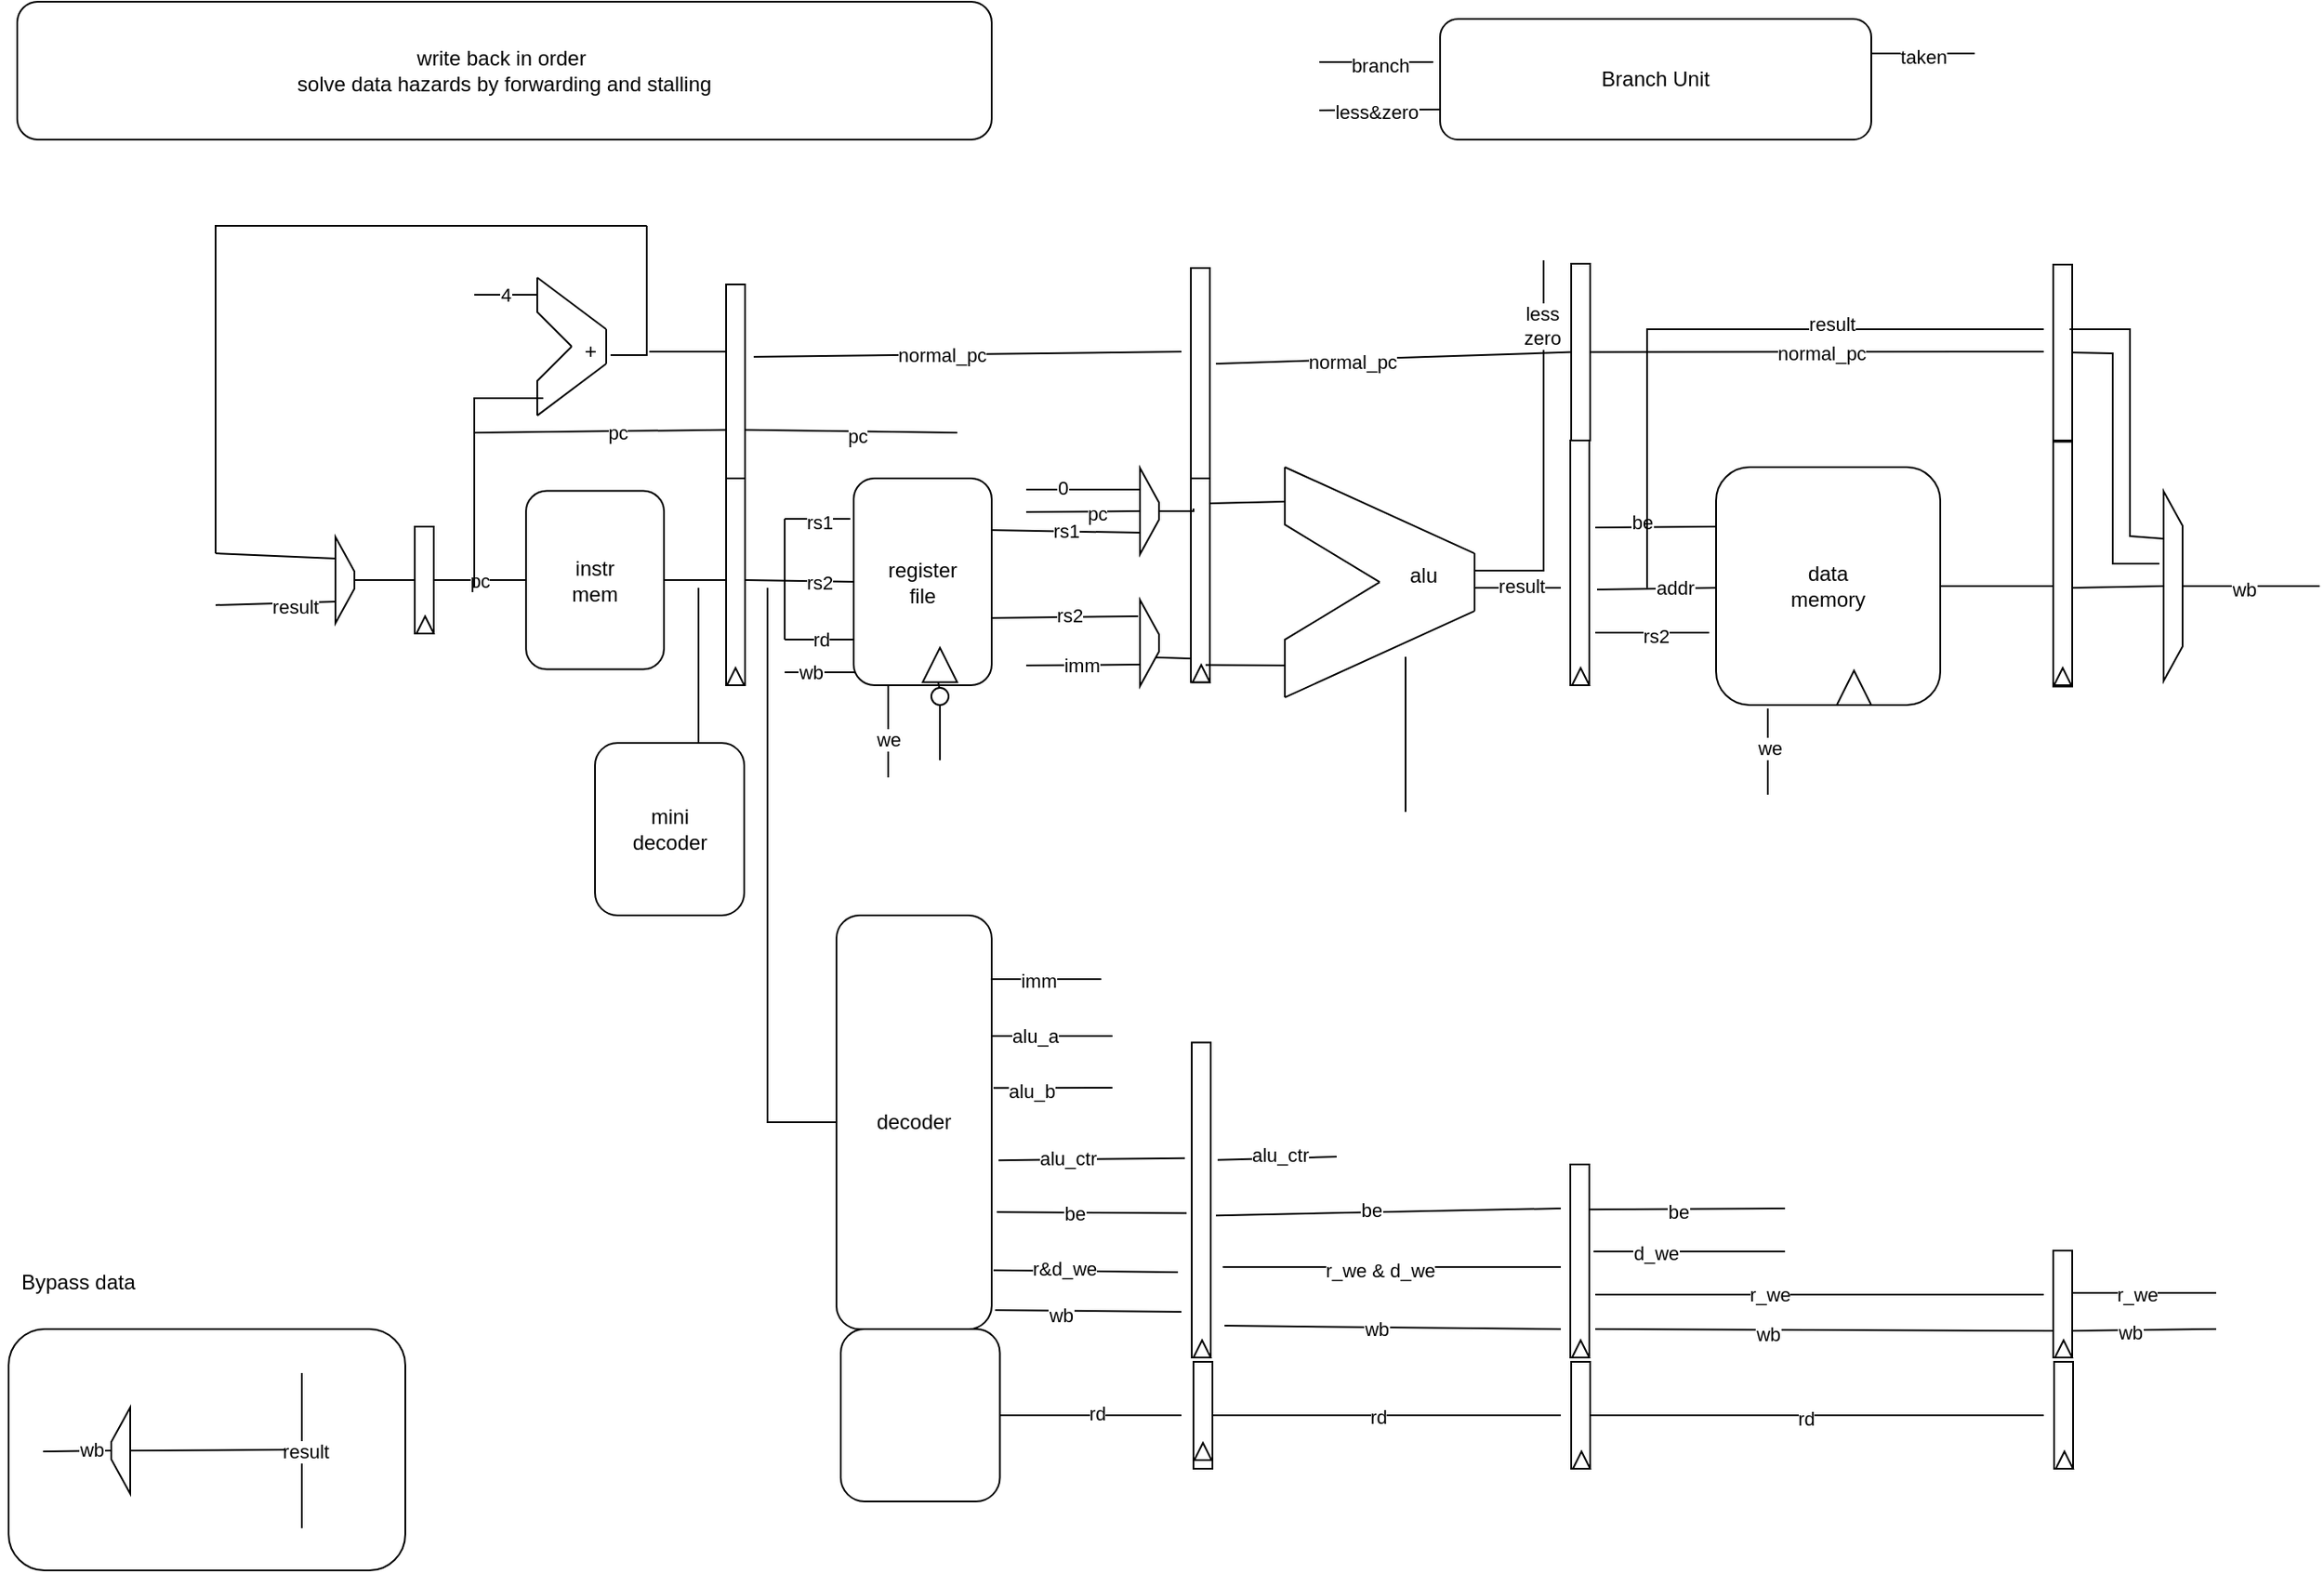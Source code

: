 <mxfile version="26.2.8">
  <diagram name="Page-1" id="StYZJcCEQKMgn_R7Sx6w">
    <mxGraphModel dx="2068" dy="1111" grid="1" gridSize="10" guides="1" tooltips="1" connect="1" arrows="1" fold="1" page="1" pageScale="1" pageWidth="850" pageHeight="1100" math="0" shadow="0">
      <root>
        <mxCell id="0" />
        <mxCell id="1" parent="0" />
        <mxCell id="QFMOEgFZAVhb_OsHRTg_-8" style="edgeStyle=orthogonalEdgeStyle;rounded=0;orthogonalLoop=1;jettySize=auto;html=1;exitX=0.5;exitY=0;exitDx=0;exitDy=0;entryX=0;entryY=0.5;entryDx=0;entryDy=0;endArrow=none;startFill=0;" parent="1" source="QFMOEgFZAVhb_OsHRTg_-1" target="QFMOEgFZAVhb_OsHRTg_-7" edge="1">
          <mxGeometry relative="1" as="geometry" />
        </mxCell>
        <mxCell id="QFMOEgFZAVhb_OsHRTg_-101" value="pc" style="edgeLabel;html=1;align=center;verticalAlign=middle;resizable=0;points=[];" parent="QFMOEgFZAVhb_OsHRTg_-8" vertex="1" connectable="0">
          <mxGeometry x="-0.009" y="1" relative="1" as="geometry">
            <mxPoint y="1" as="offset" />
          </mxGeometry>
        </mxCell>
        <mxCell id="QFMOEgFZAVhb_OsHRTg_-1" value="" style="rounded=0;whiteSpace=wrap;html=1;rotation=90;" parent="1" vertex="1">
          <mxGeometry x="340" y="420" width="62" height="11" as="geometry" />
        </mxCell>
        <mxCell id="QFMOEgFZAVhb_OsHRTg_-2" value="" style="triangle;whiteSpace=wrap;html=1;rotation=-90;" parent="1" vertex="1">
          <mxGeometry x="366.5" y="446.5" width="10" height="10" as="geometry" />
        </mxCell>
        <mxCell id="QFMOEgFZAVhb_OsHRTg_-4" style="edgeStyle=orthogonalEdgeStyle;rounded=0;orthogonalLoop=1;jettySize=auto;html=1;exitX=0.5;exitY=0;exitDx=0;exitDy=0;entryX=0.5;entryY=1;entryDx=0;entryDy=0;endArrow=none;startFill=0;" parent="1" source="QFMOEgFZAVhb_OsHRTg_-3" target="QFMOEgFZAVhb_OsHRTg_-1" edge="1">
          <mxGeometry relative="1" as="geometry" />
        </mxCell>
        <mxCell id="QFMOEgFZAVhb_OsHRTg_-3" value="" style="shape=trapezoid;perimeter=trapezoidPerimeter;whiteSpace=wrap;html=1;fixedSize=1;rotation=90;" parent="1" vertex="1">
          <mxGeometry x="300" y="420" width="50" height="11" as="geometry" />
        </mxCell>
        <mxCell id="QFMOEgFZAVhb_OsHRTg_-52" style="edgeStyle=orthogonalEdgeStyle;rounded=0;orthogonalLoop=1;jettySize=auto;html=1;exitX=1;exitY=0.5;exitDx=0;exitDy=0;entryX=0.5;entryY=1;entryDx=0;entryDy=0;endArrow=none;startFill=0;" parent="1" source="QFMOEgFZAVhb_OsHRTg_-7" target="QFMOEgFZAVhb_OsHRTg_-11" edge="1">
          <mxGeometry relative="1" as="geometry" />
        </mxCell>
        <mxCell id="QFMOEgFZAVhb_OsHRTg_-7" value="instr&lt;div&gt;mem&lt;/div&gt;" style="rounded=1;whiteSpace=wrap;html=1;" parent="1" vertex="1">
          <mxGeometry x="430" y="373.75" width="80" height="103.5" as="geometry" />
        </mxCell>
        <mxCell id="QFMOEgFZAVhb_OsHRTg_-11" value="" style="rounded=0;whiteSpace=wrap;html=1;rotation=90;" parent="1" vertex="1">
          <mxGeometry x="490.5" y="420" width="122" height="11" as="geometry" />
        </mxCell>
        <mxCell id="QFMOEgFZAVhb_OsHRTg_-12" value="" style="triangle;whiteSpace=wrap;html=1;rotation=-90;" parent="1" vertex="1">
          <mxGeometry x="546.5" y="476.5" width="10" height="10" as="geometry" />
        </mxCell>
        <mxCell id="QFMOEgFZAVhb_OsHRTg_-14" value="register&lt;div&gt;file&lt;/div&gt;" style="rounded=1;whiteSpace=wrap;html=1;" parent="1" vertex="1">
          <mxGeometry x="620" y="366.5" width="80" height="120" as="geometry" />
        </mxCell>
        <mxCell id="QFMOEgFZAVhb_OsHRTg_-15" value="" style="rounded=0;whiteSpace=wrap;html=1;rotation=90;" parent="1" vertex="1">
          <mxGeometry x="760" y="418.25" width="122" height="11" as="geometry" />
        </mxCell>
        <mxCell id="QFMOEgFZAVhb_OsHRTg_-16" value="" style="triangle;whiteSpace=wrap;html=1;rotation=-90;" parent="1" vertex="1">
          <mxGeometry x="816.5" y="474.75" width="10" height="10" as="geometry" />
        </mxCell>
        <mxCell id="QFMOEgFZAVhb_OsHRTg_-17" value="" style="shape=trapezoid;perimeter=trapezoidPerimeter;whiteSpace=wrap;html=1;fixedSize=1;rotation=90;" parent="1" vertex="1">
          <mxGeometry x="766.5" y="380" width="50" height="11" as="geometry" />
        </mxCell>
        <mxCell id="QFMOEgFZAVhb_OsHRTg_-18" value="" style="shape=trapezoid;perimeter=trapezoidPerimeter;whiteSpace=wrap;html=1;fixedSize=1;rotation=90;" parent="1" vertex="1">
          <mxGeometry x="766.5" y="456.5" width="50" height="11" as="geometry" />
        </mxCell>
        <mxCell id="QFMOEgFZAVhb_OsHRTg_-21" style="edgeStyle=orthogonalEdgeStyle;rounded=0;orthogonalLoop=1;jettySize=auto;html=1;exitX=0.5;exitY=0;exitDx=0;exitDy=0;entryX=0.174;entryY=0.864;entryDx=0;entryDy=0;entryPerimeter=0;endArrow=none;startFill=0;" parent="1" source="QFMOEgFZAVhb_OsHRTg_-17" target="QFMOEgFZAVhb_OsHRTg_-15" edge="1">
          <mxGeometry relative="1" as="geometry" />
        </mxCell>
        <mxCell id="QFMOEgFZAVhb_OsHRTg_-27" value="" style="group" parent="1" vertex="1" connectable="0">
          <mxGeometry x="870" y="360" width="110" height="133.58" as="geometry" />
        </mxCell>
        <mxCell id="QFMOEgFZAVhb_OsHRTg_-22" value="" style="endArrow=none;html=1;rounded=0;" parent="QFMOEgFZAVhb_OsHRTg_-27" edge="1">
          <mxGeometry width="50" height="50" relative="1" as="geometry">
            <mxPoint as="sourcePoint" />
            <mxPoint x="110" y="50.042" as="targetPoint" />
          </mxGeometry>
        </mxCell>
        <mxCell id="QFMOEgFZAVhb_OsHRTg_-23" value="" style="endArrow=none;html=1;rounded=0;" parent="QFMOEgFZAVhb_OsHRTg_-27" edge="1">
          <mxGeometry width="50" height="50" relative="1" as="geometry">
            <mxPoint y="133.58" as="sourcePoint" />
            <mxPoint x="110" y="83.404" as="targetPoint" />
          </mxGeometry>
        </mxCell>
        <mxCell id="QFMOEgFZAVhb_OsHRTg_-24" value="" style="endArrow=none;html=1;rounded=0;" parent="QFMOEgFZAVhb_OsHRTg_-27" edge="1">
          <mxGeometry width="50" height="50" relative="1" as="geometry">
            <mxPoint x="55" y="66.723" as="sourcePoint" />
            <mxPoint as="targetPoint" />
            <Array as="points">
              <mxPoint y="33.362" />
              <mxPoint y="20" />
            </Array>
          </mxGeometry>
        </mxCell>
        <mxCell id="QFMOEgFZAVhb_OsHRTg_-25" value="" style="endArrow=none;html=1;rounded=0;" parent="QFMOEgFZAVhb_OsHRTg_-27" edge="1">
          <mxGeometry width="50" height="50" relative="1" as="geometry">
            <mxPoint x="55" y="66.723" as="sourcePoint" />
            <mxPoint y="133.447" as="targetPoint" />
            <Array as="points">
              <mxPoint y="100.085" />
            </Array>
          </mxGeometry>
        </mxCell>
        <mxCell id="QFMOEgFZAVhb_OsHRTg_-26" value="" style="endArrow=none;html=1;rounded=0;" parent="QFMOEgFZAVhb_OsHRTg_-27" edge="1">
          <mxGeometry width="50" height="50" relative="1" as="geometry">
            <mxPoint x="110" y="83.404" as="sourcePoint" />
            <mxPoint x="110" y="50.042" as="targetPoint" />
          </mxGeometry>
        </mxCell>
        <mxCell id="QFMOEgFZAVhb_OsHRTg_-28" value="" style="endArrow=none;html=1;rounded=0;exitX=0.15;exitY=0.045;exitDx=0;exitDy=0;exitPerimeter=0;" parent="1" source="QFMOEgFZAVhb_OsHRTg_-15" edge="1">
          <mxGeometry width="50" height="50" relative="1" as="geometry">
            <mxPoint x="610" y="590" as="sourcePoint" />
            <mxPoint x="870" y="380" as="targetPoint" />
          </mxGeometry>
        </mxCell>
        <mxCell id="QFMOEgFZAVhb_OsHRTg_-29" value="" style="endArrow=none;html=1;rounded=0;exitX=0.5;exitY=1;exitDx=0;exitDy=0;" parent="1" edge="1">
          <mxGeometry width="50" height="50" relative="1" as="geometry">
            <mxPoint x="824" y="474.75" as="sourcePoint" />
            <mxPoint x="870" y="475" as="targetPoint" />
          </mxGeometry>
        </mxCell>
        <mxCell id="QFMOEgFZAVhb_OsHRTg_-31" value="rs1" style="endArrow=none;html=1;rounded=0;entryX=0.75;entryY=1;entryDx=0;entryDy=0;exitX=1;exitY=0.25;exitDx=0;exitDy=0;" parent="1" source="QFMOEgFZAVhb_OsHRTg_-14" target="QFMOEgFZAVhb_OsHRTg_-17" edge="1">
          <mxGeometry width="50" height="50" relative="1" as="geometry">
            <mxPoint x="610" y="590" as="sourcePoint" />
            <mxPoint x="660" y="540" as="targetPoint" />
          </mxGeometry>
        </mxCell>
        <mxCell id="QFMOEgFZAVhb_OsHRTg_-33" value="" style="endArrow=none;html=1;rounded=0;entryX=0.64;entryY=1.091;entryDx=0;entryDy=0;entryPerimeter=0;exitX=1;exitY=0.863;exitDx=0;exitDy=0;exitPerimeter=0;" parent="1" edge="1">
          <mxGeometry width="50" height="50" relative="1" as="geometry">
            <mxPoint x="700" y="447.56" as="sourcePoint" />
            <mxPoint x="784.999" y="446.5" as="targetPoint" />
          </mxGeometry>
        </mxCell>
        <mxCell id="QFMOEgFZAVhb_OsHRTg_-98" value="rs2" style="edgeLabel;html=1;align=center;verticalAlign=middle;resizable=0;points=[];" parent="QFMOEgFZAVhb_OsHRTg_-33" vertex="1" connectable="0">
          <mxGeometry x="0.059" y="1" relative="1" as="geometry">
            <mxPoint as="offset" />
          </mxGeometry>
        </mxCell>
        <mxCell id="QFMOEgFZAVhb_OsHRTg_-34" value="" style="endArrow=none;html=1;rounded=0;exitX=0.75;exitY=0;exitDx=0;exitDy=0;entryX=1.375;entryY=-0.15;entryDx=0;entryDy=0;entryPerimeter=0;" parent="1" source="QFMOEgFZAVhb_OsHRTg_-18" target="QFMOEgFZAVhb_OsHRTg_-16" edge="1">
          <mxGeometry width="50" height="50" relative="1" as="geometry">
            <mxPoint x="610" y="590" as="sourcePoint" />
            <mxPoint x="810" y="470" as="targetPoint" />
          </mxGeometry>
        </mxCell>
        <mxCell id="QFMOEgFZAVhb_OsHRTg_-35" value="" style="endArrow=none;html=1;rounded=0;" parent="1" edge="1">
          <mxGeometry width="50" height="50" relative="1" as="geometry">
            <mxPoint x="1030" y="430" as="sourcePoint" />
            <mxPoint x="980" y="430" as="targetPoint" />
          </mxGeometry>
        </mxCell>
        <mxCell id="QFMOEgFZAVhb_OsHRTg_-45" value="result" style="edgeLabel;html=1;align=center;verticalAlign=middle;resizable=0;points=[];" parent="QFMOEgFZAVhb_OsHRTg_-35" vertex="1" connectable="0">
          <mxGeometry x="-0.08" y="-1" relative="1" as="geometry">
            <mxPoint as="offset" />
          </mxGeometry>
        </mxCell>
        <mxCell id="QFMOEgFZAVhb_OsHRTg_-36" value="" style="rounded=0;whiteSpace=wrap;html=1;rotation=90;" parent="1" vertex="1">
          <mxGeometry x="970" y="410" width="142" height="11" as="geometry" />
        </mxCell>
        <mxCell id="QFMOEgFZAVhb_OsHRTg_-37" value="" style="triangle;whiteSpace=wrap;html=1;rotation=-90;" parent="1" vertex="1">
          <mxGeometry x="1036.5" y="476.5" width="10" height="10" as="geometry" />
        </mxCell>
        <mxCell id="QFMOEgFZAVhb_OsHRTg_-38" value="data&lt;div&gt;memory&lt;/div&gt;" style="rounded=1;whiteSpace=wrap;html=1;" parent="1" vertex="1">
          <mxGeometry x="1120" y="360" width="130" height="138" as="geometry" />
        </mxCell>
        <mxCell id="QFMOEgFZAVhb_OsHRTg_-39" value="" style="endArrow=none;html=1;rounded=0;exitX=0.609;exitY=-0.409;exitDx=0;exitDy=0;exitPerimeter=0;" parent="1" source="QFMOEgFZAVhb_OsHRTg_-36" edge="1">
          <mxGeometry width="50" height="50" relative="1" as="geometry">
            <mxPoint x="850" y="590" as="sourcePoint" />
            <mxPoint x="1120" y="430" as="targetPoint" />
          </mxGeometry>
        </mxCell>
        <mxCell id="QFMOEgFZAVhb_OsHRTg_-44" value="addr" style="edgeLabel;html=1;align=center;verticalAlign=middle;resizable=0;points=[];" parent="QFMOEgFZAVhb_OsHRTg_-39" vertex="1" connectable="0">
          <mxGeometry x="0.305" y="1" relative="1" as="geometry">
            <mxPoint as="offset" />
          </mxGeometry>
        </mxCell>
        <mxCell id="QFMOEgFZAVhb_OsHRTg_-40" value="" style="endArrow=none;html=1;rounded=0;entryX=-0.031;entryY=0.696;entryDx=0;entryDy=0;entryPerimeter=0;" parent="1" target="QFMOEgFZAVhb_OsHRTg_-38" edge="1">
          <mxGeometry width="50" height="50" relative="1" as="geometry">
            <mxPoint x="1050" y="456" as="sourcePoint" />
            <mxPoint x="900" y="540" as="targetPoint" />
          </mxGeometry>
        </mxCell>
        <mxCell id="QFMOEgFZAVhb_OsHRTg_-116" value="rs2" style="edgeLabel;html=1;align=center;verticalAlign=middle;resizable=0;points=[];" parent="QFMOEgFZAVhb_OsHRTg_-40" vertex="1" connectable="0">
          <mxGeometry x="0.061" y="-2" relative="1" as="geometry">
            <mxPoint as="offset" />
          </mxGeometry>
        </mxCell>
        <mxCell id="QFMOEgFZAVhb_OsHRTg_-47" value="" style="endArrow=none;html=1;rounded=0;exitX=1;exitY=0.5;exitDx=0;exitDy=0;" parent="1" source="QFMOEgFZAVhb_OsHRTg_-38" edge="1">
          <mxGeometry width="50" height="50" relative="1" as="geometry">
            <mxPoint x="1420" y="460" as="sourcePoint" />
            <mxPoint x="1320" y="429" as="targetPoint" />
          </mxGeometry>
        </mxCell>
        <mxCell id="QFMOEgFZAVhb_OsHRTg_-48" value="" style="endArrow=none;html=1;rounded=0;" parent="1" edge="1">
          <mxGeometry width="50" height="50" relative="1" as="geometry">
            <mxPoint x="1150" y="550" as="sourcePoint" />
            <mxPoint x="1150" y="500" as="targetPoint" />
          </mxGeometry>
        </mxCell>
        <mxCell id="QFMOEgFZAVhb_OsHRTg_-49" value="we" style="edgeLabel;html=1;align=center;verticalAlign=middle;resizable=0;points=[];" parent="QFMOEgFZAVhb_OsHRTg_-48" vertex="1" connectable="0">
          <mxGeometry x="0.08" y="-1" relative="1" as="geometry">
            <mxPoint as="offset" />
          </mxGeometry>
        </mxCell>
        <mxCell id="QFMOEgFZAVhb_OsHRTg_-50" value="" style="endArrow=none;html=1;rounded=0;entryX=0;entryY=0.25;entryDx=0;entryDy=0;" parent="1" target="QFMOEgFZAVhb_OsHRTg_-38" edge="1">
          <mxGeometry width="50" height="50" relative="1" as="geometry">
            <mxPoint x="1050" y="395" as="sourcePoint" />
            <mxPoint x="690" y="540" as="targetPoint" />
          </mxGeometry>
        </mxCell>
        <mxCell id="QFMOEgFZAVhb_OsHRTg_-51" value="be" style="edgeLabel;html=1;align=center;verticalAlign=middle;resizable=0;points=[];" parent="QFMOEgFZAVhb_OsHRTg_-50" vertex="1" connectable="0">
          <mxGeometry x="-0.228" y="3" relative="1" as="geometry">
            <mxPoint as="offset" />
          </mxGeometry>
        </mxCell>
        <mxCell id="QFMOEgFZAVhb_OsHRTg_-53" value="" style="endArrow=none;html=1;rounded=0;entryX=0.5;entryY=0;entryDx=0;entryDy=0;exitX=0;exitY=0.5;exitDx=0;exitDy=0;" parent="1" source="QFMOEgFZAVhb_OsHRTg_-14" target="QFMOEgFZAVhb_OsHRTg_-11" edge="1">
          <mxGeometry width="50" height="50" relative="1" as="geometry">
            <mxPoint x="580" y="426" as="sourcePoint" />
            <mxPoint x="690" y="540" as="targetPoint" />
          </mxGeometry>
        </mxCell>
        <mxCell id="QFMOEgFZAVhb_OsHRTg_-62" value="rs2" style="edgeLabel;html=1;align=center;verticalAlign=middle;resizable=0;points=[];" parent="QFMOEgFZAVhb_OsHRTg_-53" vertex="1" connectable="0">
          <mxGeometry x="-0.365" y="1" relative="1" as="geometry">
            <mxPoint as="offset" />
          </mxGeometry>
        </mxCell>
        <mxCell id="QFMOEgFZAVhb_OsHRTg_-54" value="" style="rounded=0;whiteSpace=wrap;html=1;rotation=90;" parent="1" vertex="1">
          <mxGeometry x="1250" y="410.75" width="142" height="11" as="geometry" />
        </mxCell>
        <mxCell id="QFMOEgFZAVhb_OsHRTg_-55" value="" style="triangle;whiteSpace=wrap;html=1;rotation=-90;" parent="1" vertex="1">
          <mxGeometry x="1316" y="476.5" width="10" height="10" as="geometry" />
        </mxCell>
        <mxCell id="QFMOEgFZAVhb_OsHRTg_-56" value="" style="endArrow=none;html=1;rounded=0;entryX=0.597;entryY=0.045;entryDx=0;entryDy=0;entryPerimeter=0;exitX=0.5;exitY=1;exitDx=0;exitDy=0;" parent="1" source="QFMOEgFZAVhb_OsHRTg_-69" target="QFMOEgFZAVhb_OsHRTg_-54" edge="1">
          <mxGeometry width="50" height="50" relative="1" as="geometry">
            <mxPoint x="1370" y="430" as="sourcePoint" />
            <mxPoint x="690" y="540" as="targetPoint" />
          </mxGeometry>
        </mxCell>
        <mxCell id="QFMOEgFZAVhb_OsHRTg_-57" value="" style="endArrow=none;html=1;rounded=0;" parent="1" edge="1">
          <mxGeometry width="50" height="50" relative="1" as="geometry">
            <mxPoint x="580" y="460" as="sourcePoint" />
            <mxPoint x="580" y="390" as="targetPoint" />
          </mxGeometry>
        </mxCell>
        <mxCell id="QFMOEgFZAVhb_OsHRTg_-58" value="" style="endArrow=none;html=1;rounded=0;entryX=-0.025;entryY=0.196;entryDx=0;entryDy=0;entryPerimeter=0;" parent="1" target="QFMOEgFZAVhb_OsHRTg_-14" edge="1">
          <mxGeometry width="50" height="50" relative="1" as="geometry">
            <mxPoint x="580" y="390" as="sourcePoint" />
            <mxPoint x="690" y="540" as="targetPoint" />
          </mxGeometry>
        </mxCell>
        <mxCell id="QFMOEgFZAVhb_OsHRTg_-61" value="rs1" style="edgeLabel;html=1;align=center;verticalAlign=middle;resizable=0;points=[];" parent="QFMOEgFZAVhb_OsHRTg_-58" vertex="1" connectable="0">
          <mxGeometry x="0.053" y="-2" relative="1" as="geometry">
            <mxPoint as="offset" />
          </mxGeometry>
        </mxCell>
        <mxCell id="QFMOEgFZAVhb_OsHRTg_-60" value="" style="endArrow=none;html=1;rounded=0;" parent="1" edge="1">
          <mxGeometry width="50" height="50" relative="1" as="geometry">
            <mxPoint x="580" y="460" as="sourcePoint" />
            <mxPoint x="620" y="460" as="targetPoint" />
          </mxGeometry>
        </mxCell>
        <mxCell id="QFMOEgFZAVhb_OsHRTg_-63" value="rd" style="edgeLabel;html=1;align=center;verticalAlign=middle;resizable=0;points=[];" parent="QFMOEgFZAVhb_OsHRTg_-60" vertex="1" connectable="0">
          <mxGeometry x="0.05" relative="1" as="geometry">
            <mxPoint as="offset" />
          </mxGeometry>
        </mxCell>
        <mxCell id="QFMOEgFZAVhb_OsHRTg_-64" value="" style="endArrow=none;html=1;rounded=0;" parent="1" edge="1">
          <mxGeometry width="50" height="50" relative="1" as="geometry">
            <mxPoint x="530" y="520" as="sourcePoint" />
            <mxPoint x="530" y="430" as="targetPoint" />
          </mxGeometry>
        </mxCell>
        <mxCell id="QFMOEgFZAVhb_OsHRTg_-66" value="decoder" style="rounded=1;whiteSpace=wrap;html=1;" parent="1" vertex="1">
          <mxGeometry x="610" y="620" width="90" height="240" as="geometry" />
        </mxCell>
        <mxCell id="QFMOEgFZAVhb_OsHRTg_-69" value="" style="shape=trapezoid;perimeter=trapezoidPerimeter;whiteSpace=wrap;html=1;fixedSize=1;rotation=90;" parent="1" vertex="1">
          <mxGeometry x="1330" y="423.5" width="110" height="11" as="geometry" />
        </mxCell>
        <mxCell id="QFMOEgFZAVhb_OsHRTg_-72" value="" style="endArrow=none;html=1;rounded=0;exitX=0.5;exitY=0;exitDx=0;exitDy=0;" parent="1" source="QFMOEgFZAVhb_OsHRTg_-69" edge="1">
          <mxGeometry width="50" height="50" relative="1" as="geometry">
            <mxPoint x="940" y="590" as="sourcePoint" />
            <mxPoint x="1470" y="429" as="targetPoint" />
          </mxGeometry>
        </mxCell>
        <mxCell id="QFMOEgFZAVhb_OsHRTg_-88" value="wb" style="edgeLabel;html=1;align=center;verticalAlign=middle;resizable=0;points=[];" parent="QFMOEgFZAVhb_OsHRTg_-72" vertex="1" connectable="0">
          <mxGeometry x="-0.107" y="-2" relative="1" as="geometry">
            <mxPoint as="offset" />
          </mxGeometry>
        </mxCell>
        <mxCell id="QFMOEgFZAVhb_OsHRTg_-73" value="" style="endArrow=none;html=1;rounded=0;entryX=0.013;entryY=0.938;entryDx=0;entryDy=0;entryPerimeter=0;" parent="1" target="QFMOEgFZAVhb_OsHRTg_-14" edge="1">
          <mxGeometry width="50" height="50" relative="1" as="geometry">
            <mxPoint x="580" y="479" as="sourcePoint" />
            <mxPoint x="990" y="540" as="targetPoint" />
          </mxGeometry>
        </mxCell>
        <mxCell id="QFMOEgFZAVhb_OsHRTg_-74" value="wb" style="edgeLabel;html=1;align=center;verticalAlign=middle;resizable=0;points=[];" parent="QFMOEgFZAVhb_OsHRTg_-73" vertex="1" connectable="0">
          <mxGeometry x="-0.269" relative="1" as="geometry">
            <mxPoint as="offset" />
          </mxGeometry>
        </mxCell>
        <mxCell id="QFMOEgFZAVhb_OsHRTg_-75" value="" style="endArrow=none;html=1;rounded=0;entryX=0.25;entryY=1;entryDx=0;entryDy=0;" parent="1" target="QFMOEgFZAVhb_OsHRTg_-14" edge="1">
          <mxGeometry width="50" height="50" relative="1" as="geometry">
            <mxPoint x="640" y="540" as="sourcePoint" />
            <mxPoint x="990" y="540" as="targetPoint" />
          </mxGeometry>
        </mxCell>
        <mxCell id="QFMOEgFZAVhb_OsHRTg_-76" value="we" style="edgeLabel;html=1;align=center;verticalAlign=middle;resizable=0;points=[];" parent="QFMOEgFZAVhb_OsHRTg_-75" vertex="1" connectable="0">
          <mxGeometry x="-0.178" relative="1" as="geometry">
            <mxPoint as="offset" />
          </mxGeometry>
        </mxCell>
        <mxCell id="QFMOEgFZAVhb_OsHRTg_-78" value="" style="endArrow=none;html=1;rounded=0;" parent="1" edge="1">
          <mxGeometry width="50" height="50" relative="1" as="geometry">
            <mxPoint x="436.5" y="250" as="sourcePoint" />
            <mxPoint x="476.5" y="280" as="targetPoint" />
          </mxGeometry>
        </mxCell>
        <mxCell id="QFMOEgFZAVhb_OsHRTg_-79" value="" style="endArrow=none;html=1;rounded=0;" parent="1" edge="1">
          <mxGeometry width="50" height="50" relative="1" as="geometry">
            <mxPoint x="436.5" y="330.08" as="sourcePoint" />
            <mxPoint x="476.5" y="300" as="targetPoint" />
          </mxGeometry>
        </mxCell>
        <mxCell id="QFMOEgFZAVhb_OsHRTg_-80" value="" style="endArrow=none;html=1;rounded=0;" parent="1" edge="1">
          <mxGeometry width="50" height="50" relative="1" as="geometry">
            <mxPoint x="456.5" y="290" as="sourcePoint" />
            <mxPoint x="436.5" y="250" as="targetPoint" />
            <Array as="points">
              <mxPoint x="436.5" y="270" />
            </Array>
          </mxGeometry>
        </mxCell>
        <mxCell id="QFMOEgFZAVhb_OsHRTg_-81" value="" style="endArrow=none;html=1;rounded=0;" parent="1" edge="1">
          <mxGeometry width="50" height="50" relative="1" as="geometry">
            <mxPoint x="456.5" y="290" as="sourcePoint" />
            <mxPoint x="436.5" y="330" as="targetPoint" />
            <Array as="points">
              <mxPoint x="436.5" y="310" />
            </Array>
          </mxGeometry>
        </mxCell>
        <mxCell id="QFMOEgFZAVhb_OsHRTg_-82" value="" style="endArrow=none;html=1;rounded=0;" parent="1" edge="1">
          <mxGeometry width="50" height="50" relative="1" as="geometry">
            <mxPoint x="476.5" y="300" as="sourcePoint" />
            <mxPoint x="476.5" y="280" as="targetPoint" />
          </mxGeometry>
        </mxCell>
        <mxCell id="QFMOEgFZAVhb_OsHRTg_-83" value="" style="endArrow=none;html=1;rounded=0;" parent="1" edge="1">
          <mxGeometry width="50" height="50" relative="1" as="geometry">
            <mxPoint x="400" y="260" as="sourcePoint" />
            <mxPoint x="436.5" y="260" as="targetPoint" />
          </mxGeometry>
        </mxCell>
        <mxCell id="QFMOEgFZAVhb_OsHRTg_-84" value="4" style="edgeLabel;html=1;align=center;verticalAlign=middle;resizable=0;points=[];" parent="QFMOEgFZAVhb_OsHRTg_-83" vertex="1" connectable="0">
          <mxGeometry x="-0.025" relative="1" as="geometry">
            <mxPoint as="offset" />
          </mxGeometry>
        </mxCell>
        <mxCell id="QFMOEgFZAVhb_OsHRTg_-87" value="" style="endArrow=none;html=1;rounded=0;entryX=0.25;entryY=1;entryDx=0;entryDy=0;" parent="1" target="QFMOEgFZAVhb_OsHRTg_-3" edge="1">
          <mxGeometry width="50" height="50" relative="1" as="geometry">
            <mxPoint x="250" y="410" as="sourcePoint" />
            <mxPoint x="990" y="540" as="targetPoint" />
          </mxGeometry>
        </mxCell>
        <mxCell id="QFMOEgFZAVhb_OsHRTg_-89" value="" style="endArrow=none;html=1;rounded=0;" parent="1" edge="1">
          <mxGeometry width="50" height="50" relative="1" as="geometry">
            <mxPoint x="940" y="560" as="sourcePoint" />
            <mxPoint x="940" y="470" as="targetPoint" />
          </mxGeometry>
        </mxCell>
        <mxCell id="QFMOEgFZAVhb_OsHRTg_-91" value="alu" style="text;html=1;align=center;verticalAlign=middle;resizable=0;points=[];autosize=1;strokeColor=none;fillColor=none;" parent="1" vertex="1">
          <mxGeometry x="930" y="408" width="40" height="30" as="geometry" />
        </mxCell>
        <mxCell id="QFMOEgFZAVhb_OsHRTg_-92" value="+" style="text;html=1;align=center;verticalAlign=middle;resizable=0;points=[];autosize=1;strokeColor=none;fillColor=none;" parent="1" vertex="1">
          <mxGeometry x="451.5" y="278" width="30" height="30" as="geometry" />
        </mxCell>
        <mxCell id="QFMOEgFZAVhb_OsHRTg_-93" value="" style="endArrow=none;html=1;rounded=0;exitX=0.994;exitY=0.154;exitDx=0;exitDy=0;exitPerimeter=0;" parent="1" source="QFMOEgFZAVhb_OsHRTg_-66" edge="1">
          <mxGeometry width="50" height="50" relative="1" as="geometry">
            <mxPoint x="993.5" y="590" as="sourcePoint" />
            <mxPoint x="763.5" y="657" as="targetPoint" />
          </mxGeometry>
        </mxCell>
        <mxCell id="QFMOEgFZAVhb_OsHRTg_-94" value="imm" style="edgeLabel;html=1;align=center;verticalAlign=middle;resizable=0;points=[];" parent="QFMOEgFZAVhb_OsHRTg_-93" vertex="1" connectable="0">
          <mxGeometry x="-0.155" y="-1" relative="1" as="geometry">
            <mxPoint as="offset" />
          </mxGeometry>
        </mxCell>
        <mxCell id="QFMOEgFZAVhb_OsHRTg_-95" value="" style="endArrow=none;html=1;rounded=0;entryX=0.75;entryY=1;entryDx=0;entryDy=0;" parent="1" target="QFMOEgFZAVhb_OsHRTg_-18" edge="1">
          <mxGeometry width="50" height="50" relative="1" as="geometry">
            <mxPoint x="720" y="475" as="sourcePoint" />
            <mxPoint x="990" y="540" as="targetPoint" />
          </mxGeometry>
        </mxCell>
        <mxCell id="QFMOEgFZAVhb_OsHRTg_-96" value="imm" style="edgeLabel;html=1;align=center;verticalAlign=middle;resizable=0;points=[];" parent="QFMOEgFZAVhb_OsHRTg_-95" vertex="1" connectable="0">
          <mxGeometry x="-0.03" relative="1" as="geometry">
            <mxPoint as="offset" />
          </mxGeometry>
        </mxCell>
        <mxCell id="QFMOEgFZAVhb_OsHRTg_-99" value="" style="endArrow=none;html=1;rounded=0;entryX=0.25;entryY=1;entryDx=0;entryDy=0;" parent="1" target="QFMOEgFZAVhb_OsHRTg_-17" edge="1">
          <mxGeometry width="50" height="50" relative="1" as="geometry">
            <mxPoint x="720" y="373" as="sourcePoint" />
            <mxPoint x="990" y="540" as="targetPoint" />
          </mxGeometry>
        </mxCell>
        <mxCell id="QFMOEgFZAVhb_OsHRTg_-130" value="0" style="edgeLabel;html=1;align=center;verticalAlign=middle;resizable=0;points=[];" parent="QFMOEgFZAVhb_OsHRTg_-99" vertex="1" connectable="0">
          <mxGeometry x="-0.364" y="1" relative="1" as="geometry">
            <mxPoint as="offset" />
          </mxGeometry>
        </mxCell>
        <mxCell id="QFMOEgFZAVhb_OsHRTg_-102" value="" style="endArrow=none;html=1;rounded=0;exitX=0;exitY=0.5;exitDx=0;exitDy=0;" parent="1" source="QFMOEgFZAVhb_OsHRTg_-66" edge="1">
          <mxGeometry width="50" height="50" relative="1" as="geometry">
            <mxPoint x="570" y="760" as="sourcePoint" />
            <mxPoint x="570" y="430" as="targetPoint" />
            <Array as="points">
              <mxPoint x="570" y="740" />
            </Array>
          </mxGeometry>
        </mxCell>
        <mxCell id="QFMOEgFZAVhb_OsHRTg_-103" value="mini&lt;div&gt;decoder&lt;/div&gt;" style="rounded=1;whiteSpace=wrap;html=1;" parent="1" vertex="1">
          <mxGeometry x="470" y="520" width="86.5" height="100" as="geometry" />
        </mxCell>
        <mxCell id="QFMOEgFZAVhb_OsHRTg_-104" value="" style="endArrow=none;html=1;rounded=0;" parent="1" edge="1">
          <mxGeometry width="50" height="50" relative="1" as="geometry">
            <mxPoint x="700" y="690" as="sourcePoint" />
            <mxPoint x="770" y="690" as="targetPoint" />
          </mxGeometry>
        </mxCell>
        <mxCell id="QFMOEgFZAVhb_OsHRTg_-105" value="alu_a" style="edgeLabel;html=1;align=center;verticalAlign=middle;resizable=0;points=[];" parent="QFMOEgFZAVhb_OsHRTg_-104" vertex="1" connectable="0">
          <mxGeometry x="-0.286" relative="1" as="geometry">
            <mxPoint as="offset" />
          </mxGeometry>
        </mxCell>
        <mxCell id="QFMOEgFZAVhb_OsHRTg_-106" value="" style="endArrow=none;html=1;rounded=0;exitX=1.011;exitY=0.417;exitDx=0;exitDy=0;exitPerimeter=0;" parent="1" source="QFMOEgFZAVhb_OsHRTg_-66" edge="1">
          <mxGeometry width="50" height="50" relative="1" as="geometry">
            <mxPoint x="940" y="590" as="sourcePoint" />
            <mxPoint x="770" y="720" as="targetPoint" />
          </mxGeometry>
        </mxCell>
        <mxCell id="QFMOEgFZAVhb_OsHRTg_-107" value="alu_b" style="edgeLabel;html=1;align=center;verticalAlign=middle;resizable=0;points=[];" parent="QFMOEgFZAVhb_OsHRTg_-106" vertex="1" connectable="0">
          <mxGeometry x="-0.362" y="-2" relative="1" as="geometry">
            <mxPoint as="offset" />
          </mxGeometry>
        </mxCell>
        <mxCell id="QFMOEgFZAVhb_OsHRTg_-108" value="" style="endArrow=none;html=1;rounded=0;exitX=1.044;exitY=0.592;exitDx=0;exitDy=0;exitPerimeter=0;entryX=0.367;entryY=1.364;entryDx=0;entryDy=0;entryPerimeter=0;movable=1;resizable=1;rotatable=1;deletable=1;editable=1;locked=0;connectable=1;" parent="1" source="QFMOEgFZAVhb_OsHRTg_-66" target="QFMOEgFZAVhb_OsHRTg_-122" edge="1">
          <mxGeometry width="50" height="50" relative="1" as="geometry">
            <mxPoint x="820" y="770" as="sourcePoint" />
            <mxPoint x="770" y="760" as="targetPoint" />
          </mxGeometry>
        </mxCell>
        <mxCell id="QFMOEgFZAVhb_OsHRTg_-109" value="alu_ctr" style="edgeLabel;html=1;align=center;verticalAlign=middle;resizable=1;points=[];movable=1;rotatable=1;deletable=1;editable=1;locked=0;connectable=1;" parent="QFMOEgFZAVhb_OsHRTg_-108" vertex="1" connectable="0">
          <mxGeometry x="-0.271" y="1" relative="1" as="geometry">
            <mxPoint as="offset" />
          </mxGeometry>
        </mxCell>
        <mxCell id="QFMOEgFZAVhb_OsHRTg_-110" value="" style="endArrow=none;html=1;rounded=0;exitX=1.033;exitY=0.717;exitDx=0;exitDy=0;exitPerimeter=0;entryX=0.542;entryY=1.273;entryDx=0;entryDy=0;entryPerimeter=0;movable=1;resizable=1;rotatable=1;deletable=1;editable=1;locked=0;connectable=1;" parent="1" source="QFMOEgFZAVhb_OsHRTg_-66" target="QFMOEgFZAVhb_OsHRTg_-122" edge="1">
          <mxGeometry width="50" height="50" relative="1" as="geometry">
            <mxPoint x="840" y="800" as="sourcePoint" />
            <mxPoint x="770" y="792" as="targetPoint" />
          </mxGeometry>
        </mxCell>
        <mxCell id="QFMOEgFZAVhb_OsHRTg_-117" value="be" style="edgeLabel;html=1;align=center;verticalAlign=middle;resizable=1;points=[];movable=1;rotatable=1;deletable=1;editable=1;locked=0;connectable=1;" parent="QFMOEgFZAVhb_OsHRTg_-110" vertex="1" connectable="0">
          <mxGeometry x="-0.194" relative="1" as="geometry">
            <mxPoint as="offset" />
          </mxGeometry>
        </mxCell>
        <mxCell id="QFMOEgFZAVhb_OsHRTg_-111" value="" style="endArrow=none;html=1;rounded=0;entryX=0.75;entryY=1;entryDx=0;entryDy=0;" parent="1" target="QFMOEgFZAVhb_OsHRTg_-3" edge="1">
          <mxGeometry width="50" height="50" relative="1" as="geometry">
            <mxPoint x="250" y="440" as="sourcePoint" />
            <mxPoint x="200" y="448" as="targetPoint" />
          </mxGeometry>
        </mxCell>
        <mxCell id="QFMOEgFZAVhb_OsHRTg_-112" value="result" style="edgeLabel;html=1;align=center;verticalAlign=middle;resizable=0;points=[];" parent="QFMOEgFZAVhb_OsHRTg_-111" vertex="1" connectable="0">
          <mxGeometry x="0.322" y="-2" relative="1" as="geometry">
            <mxPoint as="offset" />
          </mxGeometry>
        </mxCell>
        <mxCell id="QFMOEgFZAVhb_OsHRTg_-113" value="" style="endArrow=none;html=1;rounded=0;" parent="1" edge="1">
          <mxGeometry width="50" height="50" relative="1" as="geometry">
            <mxPoint x="400" y="430" as="sourcePoint" />
            <mxPoint x="440" y="320" as="targetPoint" />
            <Array as="points">
              <mxPoint x="400" y="320" />
            </Array>
          </mxGeometry>
        </mxCell>
        <mxCell id="QFMOEgFZAVhb_OsHRTg_-114" value="" style="endArrow=none;html=1;rounded=0;entryX=0.917;entryY=0.567;entryDx=0;entryDy=0;entryPerimeter=0;" parent="1" target="QFMOEgFZAVhb_OsHRTg_-92" edge="1">
          <mxGeometry width="50" height="50" relative="1" as="geometry">
            <mxPoint x="500" y="220" as="sourcePoint" />
            <mxPoint x="990" y="540" as="targetPoint" />
            <Array as="points">
              <mxPoint x="500" y="295" />
            </Array>
          </mxGeometry>
        </mxCell>
        <mxCell id="QFMOEgFZAVhb_OsHRTg_-115" value="" style="endArrow=none;html=1;rounded=0;" parent="1" edge="1">
          <mxGeometry width="50" height="50" relative="1" as="geometry">
            <mxPoint x="250" y="410" as="sourcePoint" />
            <mxPoint x="500" y="220" as="targetPoint" />
            <Array as="points">
              <mxPoint x="250" y="220" />
            </Array>
          </mxGeometry>
        </mxCell>
        <mxCell id="QFMOEgFZAVhb_OsHRTg_-118" value="" style="endArrow=none;html=1;rounded=0;exitX=1.011;exitY=0.858;exitDx=0;exitDy=0;exitPerimeter=0;entryX=0.729;entryY=1.727;entryDx=0;entryDy=0;entryPerimeter=0;movable=1;resizable=1;rotatable=1;deletable=1;editable=1;locked=0;connectable=1;" parent="1" source="QFMOEgFZAVhb_OsHRTg_-66" target="QFMOEgFZAVhb_OsHRTg_-122" edge="1">
          <mxGeometry width="50" height="50" relative="1" as="geometry">
            <mxPoint x="940" y="590" as="sourcePoint" />
            <mxPoint x="770" y="826" as="targetPoint" />
          </mxGeometry>
        </mxCell>
        <mxCell id="QFMOEgFZAVhb_OsHRTg_-119" value="r&amp;amp;d_we" style="edgeLabel;html=1;align=center;verticalAlign=middle;resizable=1;points=[];movable=1;rotatable=1;deletable=1;editable=1;locked=0;connectable=1;" parent="QFMOEgFZAVhb_OsHRTg_-118" vertex="1" connectable="0">
          <mxGeometry x="-0.391" y="1" relative="1" as="geometry">
            <mxPoint x="8" as="offset" />
          </mxGeometry>
        </mxCell>
        <mxCell id="QFMOEgFZAVhb_OsHRTg_-120" value="" style="endArrow=none;html=1;rounded=0;exitX=1.022;exitY=0.954;exitDx=0;exitDy=0;exitPerimeter=0;movable=1;resizable=1;rotatable=1;deletable=1;editable=1;locked=0;connectable=1;" parent="1" source="QFMOEgFZAVhb_OsHRTg_-66" edge="1">
          <mxGeometry width="50" height="50" relative="1" as="geometry">
            <mxPoint x="940" y="590" as="sourcePoint" />
            <mxPoint x="810" y="850" as="targetPoint" />
          </mxGeometry>
        </mxCell>
        <mxCell id="QFMOEgFZAVhb_OsHRTg_-121" value="wb" style="edgeLabel;html=1;align=center;verticalAlign=middle;resizable=1;points=[];movable=1;rotatable=1;deletable=1;editable=1;locked=0;connectable=1;" parent="QFMOEgFZAVhb_OsHRTg_-120" vertex="1" connectable="0">
          <mxGeometry x="-0.293" y="-2" relative="1" as="geometry">
            <mxPoint as="offset" />
          </mxGeometry>
        </mxCell>
        <mxCell id="QFMOEgFZAVhb_OsHRTg_-122" value="" style="rounded=0;whiteSpace=wrap;html=1;rotation=90;" parent="1" vertex="1">
          <mxGeometry x="730.13" y="779.63" width="182.75" height="11" as="geometry" />
        </mxCell>
        <mxCell id="QFMOEgFZAVhb_OsHRTg_-123" value="" style="triangle;whiteSpace=wrap;html=1;rotation=-90;movable=1;resizable=1;rotatable=1;deletable=1;editable=1;locked=0;connectable=1;" parent="1" vertex="1">
          <mxGeometry x="817" y="866.5" width="10" height="10" as="geometry" />
        </mxCell>
        <mxCell id="QFMOEgFZAVhb_OsHRTg_-124" value="" style="rounded=0;whiteSpace=wrap;html=1;rotation=90;" parent="1" vertex="1">
          <mxGeometry x="985" y="815" width="112" height="11" as="geometry" />
        </mxCell>
        <mxCell id="QFMOEgFZAVhb_OsHRTg_-125" value="" style="triangle;whiteSpace=wrap;html=1;rotation=-90;" parent="1" vertex="1">
          <mxGeometry x="1036.5" y="866.5" width="10" height="10" as="geometry" />
        </mxCell>
        <mxCell id="QFMOEgFZAVhb_OsHRTg_-126" value="" style="rounded=0;whiteSpace=wrap;html=1;rotation=90;" parent="1" vertex="1">
          <mxGeometry x="1290" y="840" width="62" height="11" as="geometry" />
        </mxCell>
        <mxCell id="QFMOEgFZAVhb_OsHRTg_-127" value="" style="triangle;whiteSpace=wrap;html=1;rotation=-90;" parent="1" vertex="1">
          <mxGeometry x="1316.5" y="866.5" width="10" height="10" as="geometry" />
        </mxCell>
        <mxCell id="QFMOEgFZAVhb_OsHRTg_-128" value="" style="endArrow=none;html=1;rounded=0;entryX=0.5;entryY=1;entryDx=0;entryDy=0;" parent="1" target="QFMOEgFZAVhb_OsHRTg_-17" edge="1">
          <mxGeometry width="50" height="50" relative="1" as="geometry">
            <mxPoint x="720" y="386" as="sourcePoint" />
            <mxPoint x="990" y="540" as="targetPoint" />
          </mxGeometry>
        </mxCell>
        <mxCell id="QFMOEgFZAVhb_OsHRTg_-129" value="pc" style="edgeLabel;html=1;align=center;verticalAlign=middle;resizable=0;points=[];" parent="QFMOEgFZAVhb_OsHRTg_-128" vertex="1" connectable="0">
          <mxGeometry x="0.242" y="-1" relative="1" as="geometry">
            <mxPoint as="offset" />
          </mxGeometry>
        </mxCell>
        <mxCell id="QFMOEgFZAVhb_OsHRTg_-131" value="" style="endArrow=none;html=1;rounded=0;exitX=0.373;exitY=-0.363;exitDx=0;exitDy=0;exitPerimeter=0;" parent="1" source="QFMOEgFZAVhb_OsHRTg_-122" edge="1">
          <mxGeometry width="50" height="50" relative="1" as="geometry">
            <mxPoint x="940" y="590" as="sourcePoint" />
            <mxPoint x="900" y="760" as="targetPoint" />
          </mxGeometry>
        </mxCell>
        <mxCell id="QFMOEgFZAVhb_OsHRTg_-132" value="alu_ctr" style="edgeLabel;html=1;align=center;verticalAlign=middle;resizable=0;points=[];" parent="QFMOEgFZAVhb_OsHRTg_-131" vertex="1" connectable="0">
          <mxGeometry x="0.045" y="2" relative="1" as="geometry">
            <mxPoint as="offset" />
          </mxGeometry>
        </mxCell>
        <mxCell id="QFMOEgFZAVhb_OsHRTg_-133" value="" style="endArrow=none;html=1;rounded=0;exitX=0.549;exitY=-0.272;exitDx=0;exitDy=0;exitPerimeter=0;" parent="1" source="QFMOEgFZAVhb_OsHRTg_-122" edge="1">
          <mxGeometry width="50" height="50" relative="1" as="geometry">
            <mxPoint x="940" y="590" as="sourcePoint" />
            <mxPoint x="1030" y="790" as="targetPoint" />
          </mxGeometry>
        </mxCell>
        <mxCell id="QFMOEgFZAVhb_OsHRTg_-136" value="be" style="edgeLabel;html=1;align=center;verticalAlign=middle;resizable=0;points=[];" parent="QFMOEgFZAVhb_OsHRTg_-133" vertex="1" connectable="0">
          <mxGeometry x="-0.1" y="1" relative="1" as="geometry">
            <mxPoint as="offset" />
          </mxGeometry>
        </mxCell>
        <mxCell id="QFMOEgFZAVhb_OsHRTg_-134" value="" style="endArrow=none;html=1;rounded=0;exitX=0.713;exitY=-0.636;exitDx=0;exitDy=0;exitPerimeter=0;" parent="1" source="QFMOEgFZAVhb_OsHRTg_-122" edge="1">
          <mxGeometry width="50" height="50" relative="1" as="geometry">
            <mxPoint x="940" y="590" as="sourcePoint" />
            <mxPoint x="1030" y="824" as="targetPoint" />
          </mxGeometry>
        </mxCell>
        <mxCell id="QFMOEgFZAVhb_OsHRTg_-137" value="r_we &amp;amp; d_we" style="edgeLabel;html=1;align=center;verticalAlign=middle;resizable=0;points=[];" parent="QFMOEgFZAVhb_OsHRTg_-134" vertex="1" connectable="0">
          <mxGeometry x="-0.48" y="-1" relative="1" as="geometry">
            <mxPoint x="40" y="1" as="offset" />
          </mxGeometry>
        </mxCell>
        <mxCell id="QFMOEgFZAVhb_OsHRTg_-135" value="" style="endArrow=none;html=1;rounded=0;exitX=0.899;exitY=-0.727;exitDx=0;exitDy=0;exitPerimeter=0;" parent="1" source="QFMOEgFZAVhb_OsHRTg_-122" edge="1">
          <mxGeometry width="50" height="50" relative="1" as="geometry">
            <mxPoint x="940" y="590" as="sourcePoint" />
            <mxPoint x="1030" y="860" as="targetPoint" />
          </mxGeometry>
        </mxCell>
        <mxCell id="QFMOEgFZAVhb_OsHRTg_-138" value="wb" style="edgeLabel;html=1;align=center;verticalAlign=middle;resizable=0;points=[];" parent="QFMOEgFZAVhb_OsHRTg_-135" vertex="1" connectable="0">
          <mxGeometry x="-0.097" y="-1" relative="1" as="geometry">
            <mxPoint as="offset" />
          </mxGeometry>
        </mxCell>
        <mxCell id="QFMOEgFZAVhb_OsHRTg_-139" value="" style="endArrow=none;html=1;rounded=0;" parent="1" edge="1">
          <mxGeometry width="50" height="50" relative="1" as="geometry">
            <mxPoint x="980" y="420" as="sourcePoint" />
            <mxPoint x="1020" y="240" as="targetPoint" />
            <Array as="points">
              <mxPoint x="1020" y="420" />
            </Array>
          </mxGeometry>
        </mxCell>
        <mxCell id="QFMOEgFZAVhb_OsHRTg_-140" value="less&lt;div&gt;zero&lt;/div&gt;" style="edgeLabel;html=1;align=center;verticalAlign=middle;resizable=0;points=[];" parent="QFMOEgFZAVhb_OsHRTg_-139" vertex="1" connectable="0">
          <mxGeometry x="0.864" y="1" relative="1" as="geometry">
            <mxPoint y="23" as="offset" />
          </mxGeometry>
        </mxCell>
        <mxCell id="QFMOEgFZAVhb_OsHRTg_-141" value="" style="endArrow=none;html=1;rounded=0;" parent="1" edge="1">
          <mxGeometry width="50" height="50" relative="1" as="geometry">
            <mxPoint x="1046.5" y="790.63" as="sourcePoint" />
            <mxPoint x="1160" y="790" as="targetPoint" />
          </mxGeometry>
        </mxCell>
        <mxCell id="QFMOEgFZAVhb_OsHRTg_-142" value="be" style="edgeLabel;html=1;align=center;verticalAlign=middle;resizable=0;points=[];" parent="QFMOEgFZAVhb_OsHRTg_-141" vertex="1" connectable="0">
          <mxGeometry x="-0.093" y="-1" relative="1" as="geometry">
            <mxPoint as="offset" />
          </mxGeometry>
        </mxCell>
        <mxCell id="QFMOEgFZAVhb_OsHRTg_-143" value="" style="endArrow=none;html=1;rounded=0;exitX=0.451;exitY=-0.227;exitDx=0;exitDy=0;exitPerimeter=0;" parent="1" source="QFMOEgFZAVhb_OsHRTg_-124" edge="1">
          <mxGeometry width="50" height="50" relative="1" as="geometry">
            <mxPoint x="940" y="590" as="sourcePoint" />
            <mxPoint x="1160" y="815" as="targetPoint" />
          </mxGeometry>
        </mxCell>
        <mxCell id="QFMOEgFZAVhb_OsHRTg_-144" value="d_we" style="edgeLabel;html=1;align=center;verticalAlign=middle;resizable=0;points=[];" parent="QFMOEgFZAVhb_OsHRTg_-143" vertex="1" connectable="0">
          <mxGeometry x="-0.351" y="-1" relative="1" as="geometry">
            <mxPoint as="offset" />
          </mxGeometry>
        </mxCell>
        <mxCell id="QFMOEgFZAVhb_OsHRTg_-145" value="" style="endArrow=none;html=1;rounded=0;" parent="1" edge="1">
          <mxGeometry width="50" height="50" relative="1" as="geometry">
            <mxPoint x="1050" y="840" as="sourcePoint" />
            <mxPoint x="1310" y="840" as="targetPoint" />
          </mxGeometry>
        </mxCell>
        <mxCell id="QFMOEgFZAVhb_OsHRTg_-146" value="r_we" style="edgeLabel;html=1;align=center;verticalAlign=middle;resizable=0;points=[];" parent="QFMOEgFZAVhb_OsHRTg_-145" vertex="1" connectable="0">
          <mxGeometry x="-0.223" relative="1" as="geometry">
            <mxPoint as="offset" />
          </mxGeometry>
        </mxCell>
        <mxCell id="QFMOEgFZAVhb_OsHRTg_-147" value="" style="endArrow=none;html=1;rounded=0;exitX=0.853;exitY=-0.318;exitDx=0;exitDy=0;exitPerimeter=0;entryX=0.75;entryY=1;entryDx=0;entryDy=0;" parent="1" source="QFMOEgFZAVhb_OsHRTg_-124" target="QFMOEgFZAVhb_OsHRTg_-126" edge="1">
          <mxGeometry width="50" height="50" relative="1" as="geometry">
            <mxPoint x="940" y="590" as="sourcePoint" />
            <mxPoint x="990" y="540" as="targetPoint" />
          </mxGeometry>
        </mxCell>
        <mxCell id="QFMOEgFZAVhb_OsHRTg_-149" value="wb" style="edgeLabel;html=1;align=center;verticalAlign=middle;resizable=0;points=[];" parent="QFMOEgFZAVhb_OsHRTg_-147" vertex="1" connectable="0">
          <mxGeometry x="-0.247" y="-2" relative="1" as="geometry">
            <mxPoint as="offset" />
          </mxGeometry>
        </mxCell>
        <mxCell id="QFMOEgFZAVhb_OsHRTg_-150" value="" style="endArrow=none;html=1;rounded=0;exitX=0.395;exitY=-0.045;exitDx=0;exitDy=0;exitPerimeter=0;" parent="1" source="QFMOEgFZAVhb_OsHRTg_-126" edge="1">
          <mxGeometry width="50" height="50" relative="1" as="geometry">
            <mxPoint x="940" y="590" as="sourcePoint" />
            <mxPoint x="1410" y="839" as="targetPoint" />
          </mxGeometry>
        </mxCell>
        <mxCell id="QFMOEgFZAVhb_OsHRTg_-163" value="r_we" style="edgeLabel;html=1;align=center;verticalAlign=middle;resizable=0;points=[];" parent="QFMOEgFZAVhb_OsHRTg_-150" vertex="1" connectable="0">
          <mxGeometry x="-0.108" y="-1" relative="1" as="geometry">
            <mxPoint as="offset" />
          </mxGeometry>
        </mxCell>
        <mxCell id="QFMOEgFZAVhb_OsHRTg_-151" value="" style="endArrow=none;html=1;rounded=0;exitX=0.75;exitY=0;exitDx=0;exitDy=0;" parent="1" source="QFMOEgFZAVhb_OsHRTg_-126" edge="1">
          <mxGeometry width="50" height="50" relative="1" as="geometry">
            <mxPoint x="940" y="590" as="sourcePoint" />
            <mxPoint x="1410" y="860" as="targetPoint" />
          </mxGeometry>
        </mxCell>
        <mxCell id="QFMOEgFZAVhb_OsHRTg_-164" value="wb" style="edgeLabel;html=1;align=center;verticalAlign=middle;resizable=0;points=[];" parent="QFMOEgFZAVhb_OsHRTg_-151" vertex="1" connectable="0">
          <mxGeometry x="-0.198" y="-1" relative="1" as="geometry">
            <mxPoint as="offset" />
          </mxGeometry>
        </mxCell>
        <mxCell id="QFMOEgFZAVhb_OsHRTg_-152" value="" style="rounded=0;whiteSpace=wrap;html=1;rotation=90;" parent="1" vertex="1">
          <mxGeometry x="495.25" y="304.75" width="112.5" height="11" as="geometry" />
        </mxCell>
        <mxCell id="QFMOEgFZAVhb_OsHRTg_-154" value="" style="rounded=0;whiteSpace=wrap;html=1;rotation=90;" parent="1" vertex="1">
          <mxGeometry x="990.25" y="287.75" width="102.5" height="11" as="geometry" />
        </mxCell>
        <mxCell id="QFMOEgFZAVhb_OsHRTg_-156" value="" style="rounded=0;whiteSpace=wrap;html=1;rotation=90;" parent="1" vertex="1">
          <mxGeometry x="760" y="300" width="122" height="11" as="geometry" />
        </mxCell>
        <mxCell id="QFMOEgFZAVhb_OsHRTg_-158" value="" style="rounded=0;whiteSpace=wrap;html=1;rotation=90;" parent="1" vertex="1">
          <mxGeometry x="1270" y="288" width="102" height="11" as="geometry" />
        </mxCell>
        <mxCell id="QFMOEgFZAVhb_OsHRTg_-160" value="" style="endArrow=none;html=1;rounded=0;" parent="1" edge="1">
          <mxGeometry width="50" height="50" relative="1" as="geometry">
            <mxPoint x="1080" y="430" as="sourcePoint" />
            <mxPoint x="1310" y="280" as="targetPoint" />
            <Array as="points">
              <mxPoint x="1080" y="280" />
            </Array>
          </mxGeometry>
        </mxCell>
        <mxCell id="QFMOEgFZAVhb_OsHRTg_-177" value="result" style="edgeLabel;html=1;align=center;verticalAlign=middle;resizable=0;points=[];" parent="QFMOEgFZAVhb_OsHRTg_-160" vertex="1" connectable="0">
          <mxGeometry x="0.353" y="3" relative="1" as="geometry">
            <mxPoint as="offset" />
          </mxGeometry>
        </mxCell>
        <mxCell id="QFMOEgFZAVhb_OsHRTg_-161" value="" style="endArrow=none;html=1;rounded=0;entryX=0.368;entryY=0.136;entryDx=0;entryDy=0;entryPerimeter=0;exitX=0.25;exitY=1;exitDx=0;exitDy=0;" parent="1" source="QFMOEgFZAVhb_OsHRTg_-69" target="QFMOEgFZAVhb_OsHRTg_-158" edge="1">
          <mxGeometry width="50" height="50" relative="1" as="geometry">
            <mxPoint x="940" y="590" as="sourcePoint" />
            <mxPoint x="990" y="540" as="targetPoint" />
            <Array as="points">
              <mxPoint x="1360" y="400" />
              <mxPoint x="1360" y="280" />
            </Array>
          </mxGeometry>
        </mxCell>
        <mxCell id="QFMOEgFZAVhb_OsHRTg_-165" value="" style="endArrow=none;html=1;rounded=0;entryX=0.75;entryY=1;entryDx=0;entryDy=0;" parent="1" target="QFMOEgFZAVhb_OsHRTg_-152" edge="1">
          <mxGeometry width="50" height="50" relative="1" as="geometry">
            <mxPoint x="400" y="340" as="sourcePoint" />
            <mxPoint x="990" y="540" as="targetPoint" />
          </mxGeometry>
        </mxCell>
        <mxCell id="QFMOEgFZAVhb_OsHRTg_-168" value="pc" style="edgeLabel;html=1;align=center;verticalAlign=middle;resizable=0;points=[];" parent="QFMOEgFZAVhb_OsHRTg_-165" vertex="1" connectable="0">
          <mxGeometry x="0.137" y="-1" relative="1" as="geometry">
            <mxPoint as="offset" />
          </mxGeometry>
        </mxCell>
        <mxCell id="QFMOEgFZAVhb_OsHRTg_-166" value="" style="endArrow=none;html=1;rounded=0;exitX=0.75;exitY=0;exitDx=0;exitDy=0;" parent="1" source="QFMOEgFZAVhb_OsHRTg_-152" edge="1">
          <mxGeometry width="50" height="50" relative="1" as="geometry">
            <mxPoint x="940" y="590" as="sourcePoint" />
            <mxPoint x="680" y="340" as="targetPoint" />
          </mxGeometry>
        </mxCell>
        <mxCell id="QFMOEgFZAVhb_OsHRTg_-167" value="pc" style="edgeLabel;html=1;align=center;verticalAlign=middle;resizable=0;points=[];" parent="QFMOEgFZAVhb_OsHRTg_-166" vertex="1" connectable="0">
          <mxGeometry x="0.058" y="-3" relative="1" as="geometry">
            <mxPoint as="offset" />
          </mxGeometry>
        </mxCell>
        <mxCell id="QFMOEgFZAVhb_OsHRTg_-170" value="" style="endArrow=none;html=1;rounded=0;entryX=0.409;entryY=1.091;entryDx=0;entryDy=0;entryPerimeter=0;" parent="1" edge="1">
          <mxGeometry width="50" height="50" relative="1" as="geometry">
            <mxPoint x="501.5" y="293" as="sourcePoint" />
            <mxPoint x="546.499" y="293.012" as="targetPoint" />
          </mxGeometry>
        </mxCell>
        <mxCell id="QFMOEgFZAVhb_OsHRTg_-171" value="" style="endArrow=none;html=1;rounded=0;exitX=0.373;exitY=-0.455;exitDx=0;exitDy=0;exitPerimeter=0;entryX=0.398;entryY=1.5;entryDx=0;entryDy=0;entryPerimeter=0;" parent="1" source="QFMOEgFZAVhb_OsHRTg_-152" target="QFMOEgFZAVhb_OsHRTg_-156" edge="1">
          <mxGeometry width="50" height="50" relative="1" as="geometry">
            <mxPoint x="940" y="590" as="sourcePoint" />
            <mxPoint x="990" y="540" as="targetPoint" />
          </mxGeometry>
        </mxCell>
        <mxCell id="QFMOEgFZAVhb_OsHRTg_-175" value="normal_pc" style="edgeLabel;html=1;align=center;verticalAlign=middle;resizable=0;points=[];" parent="QFMOEgFZAVhb_OsHRTg_-171" vertex="1" connectable="0">
          <mxGeometry x="-0.121" relative="1" as="geometry">
            <mxPoint as="offset" />
          </mxGeometry>
        </mxCell>
        <mxCell id="QFMOEgFZAVhb_OsHRTg_-172" value="" style="endArrow=none;html=1;rounded=0;entryX=0.5;entryY=1;entryDx=0;entryDy=0;" parent="1" target="QFMOEgFZAVhb_OsHRTg_-154" edge="1">
          <mxGeometry width="50" height="50" relative="1" as="geometry">
            <mxPoint x="830" y="300" as="sourcePoint" />
            <mxPoint x="990" y="540" as="targetPoint" />
          </mxGeometry>
        </mxCell>
        <mxCell id="QFMOEgFZAVhb_OsHRTg_-176" value="normal_pc" style="edgeLabel;html=1;align=center;verticalAlign=middle;resizable=0;points=[];" parent="QFMOEgFZAVhb_OsHRTg_-172" vertex="1" connectable="0">
          <mxGeometry x="-0.233" y="-1" relative="1" as="geometry">
            <mxPoint as="offset" />
          </mxGeometry>
        </mxCell>
        <mxCell id="QFMOEgFZAVhb_OsHRTg_-173" value="" style="endArrow=none;html=1;rounded=0;entryX=0.5;entryY=0;entryDx=0;entryDy=0;" parent="1" target="QFMOEgFZAVhb_OsHRTg_-154" edge="1">
          <mxGeometry width="50" height="50" relative="1" as="geometry">
            <mxPoint x="1310" y="293" as="sourcePoint" />
            <mxPoint x="990" y="540" as="targetPoint" />
          </mxGeometry>
        </mxCell>
        <mxCell id="QFMOEgFZAVhb_OsHRTg_-178" value="normal_pc" style="edgeLabel;html=1;align=center;verticalAlign=middle;resizable=0;points=[];" parent="QFMOEgFZAVhb_OsHRTg_-173" vertex="1" connectable="0">
          <mxGeometry x="-0.019" y="1" relative="1" as="geometry">
            <mxPoint as="offset" />
          </mxGeometry>
        </mxCell>
        <mxCell id="QFMOEgFZAVhb_OsHRTg_-174" value="" style="endArrow=none;html=1;rounded=0;entryX=0.5;entryY=0;entryDx=0;entryDy=0;exitX=0.382;exitY=1.227;exitDx=0;exitDy=0;exitPerimeter=0;" parent="1" source="QFMOEgFZAVhb_OsHRTg_-69" target="QFMOEgFZAVhb_OsHRTg_-158" edge="1">
          <mxGeometry width="50" height="50" relative="1" as="geometry">
            <mxPoint x="940" y="590" as="sourcePoint" />
            <mxPoint x="990" y="540" as="targetPoint" />
            <Array as="points">
              <mxPoint x="1350" y="416" />
              <mxPoint x="1350" y="294" />
            </Array>
          </mxGeometry>
        </mxCell>
        <mxCell id="d7gR_FgUCREpu5a8V2oH-4" value="" style="rounded=1;whiteSpace=wrap;html=1;" parent="1" vertex="1">
          <mxGeometry x="130" y="860" width="230" height="140" as="geometry" />
        </mxCell>
        <mxCell id="d7gR_FgUCREpu5a8V2oH-1" value="" style="endArrow=none;html=1;rounded=0;" parent="1" edge="1">
          <mxGeometry width="50" height="50" relative="1" as="geometry">
            <mxPoint x="300" y="975.5" as="sourcePoint" />
            <mxPoint x="300" y="885.5" as="targetPoint" />
          </mxGeometry>
        </mxCell>
        <mxCell id="d7gR_FgUCREpu5a8V2oH-2" value="result" style="edgeLabel;html=1;align=center;verticalAlign=middle;resizable=0;points=[];" parent="d7gR_FgUCREpu5a8V2oH-1" vertex="1" connectable="0">
          <mxGeometry y="-2" relative="1" as="geometry">
            <mxPoint as="offset" />
          </mxGeometry>
        </mxCell>
        <mxCell id="d7gR_FgUCREpu5a8V2oH-3" value="" style="shape=trapezoid;perimeter=trapezoidPerimeter;whiteSpace=wrap;html=1;fixedSize=1;rotation=-90;" parent="1" vertex="1">
          <mxGeometry x="170" y="925" width="50" height="11" as="geometry" />
        </mxCell>
        <mxCell id="d7gR_FgUCREpu5a8V2oH-5" value="" style="endArrow=none;html=1;rounded=0;entryX=0.5;entryY=1;entryDx=0;entryDy=0;" parent="1" target="d7gR_FgUCREpu5a8V2oH-3" edge="1">
          <mxGeometry width="50" height="50" relative="1" as="geometry">
            <mxPoint x="290" y="930" as="sourcePoint" />
            <mxPoint x="880" y="540" as="targetPoint" />
          </mxGeometry>
        </mxCell>
        <mxCell id="d7gR_FgUCREpu5a8V2oH-6" value="" style="endArrow=none;html=1;rounded=0;exitX=0.5;exitY=0;exitDx=0;exitDy=0;" parent="1" source="d7gR_FgUCREpu5a8V2oH-3" edge="1">
          <mxGeometry width="50" height="50" relative="1" as="geometry">
            <mxPoint x="830" y="590" as="sourcePoint" />
            <mxPoint x="150" y="931" as="targetPoint" />
          </mxGeometry>
        </mxCell>
        <mxCell id="d7gR_FgUCREpu5a8V2oH-7" value="wb" style="edgeLabel;html=1;align=center;verticalAlign=middle;resizable=0;points=[];" parent="d7gR_FgUCREpu5a8V2oH-6" vertex="1" connectable="0">
          <mxGeometry x="-0.412" y="-1" relative="1" as="geometry">
            <mxPoint as="offset" />
          </mxGeometry>
        </mxCell>
        <mxCell id="d7gR_FgUCREpu5a8V2oH-8" value="Bypass data" style="text;html=1;align=center;verticalAlign=middle;resizable=0;points=[];autosize=1;strokeColor=none;fillColor=none;" parent="1" vertex="1">
          <mxGeometry x="125" y="818" width="90" height="30" as="geometry" />
        </mxCell>
        <mxCell id="d7gR_FgUCREpu5a8V2oH-9" value="Branch Unit" style="rounded=1;whiteSpace=wrap;html=1;" parent="1" vertex="1">
          <mxGeometry x="960" y="100" width="250" height="70" as="geometry" />
        </mxCell>
        <mxCell id="d7gR_FgUCREpu5a8V2oH-11" value="" style="endArrow=none;html=1;rounded=0;entryX=-0.016;entryY=0.357;entryDx=0;entryDy=0;entryPerimeter=0;" parent="1" target="d7gR_FgUCREpu5a8V2oH-9" edge="1">
          <mxGeometry width="50" height="50" relative="1" as="geometry">
            <mxPoint x="890" y="125" as="sourcePoint" />
            <mxPoint x="880" y="550" as="targetPoint" />
          </mxGeometry>
        </mxCell>
        <mxCell id="d7gR_FgUCREpu5a8V2oH-14" value="branch" style="edgeLabel;html=1;align=center;verticalAlign=middle;resizable=0;points=[];" parent="d7gR_FgUCREpu5a8V2oH-11" vertex="1" connectable="0">
          <mxGeometry x="0.061" y="-2" relative="1" as="geometry">
            <mxPoint as="offset" />
          </mxGeometry>
        </mxCell>
        <mxCell id="d7gR_FgUCREpu5a8V2oH-13" value="" style="endArrow=none;html=1;rounded=0;entryX=0;entryY=0.75;entryDx=0;entryDy=0;" parent="1" target="d7gR_FgUCREpu5a8V2oH-9" edge="1">
          <mxGeometry width="50" height="50" relative="1" as="geometry">
            <mxPoint x="890" y="153" as="sourcePoint" />
            <mxPoint x="840" y="550" as="targetPoint" />
          </mxGeometry>
        </mxCell>
        <mxCell id="d7gR_FgUCREpu5a8V2oH-15" value="less&amp;amp;zero" style="edgeLabel;html=1;align=center;verticalAlign=middle;resizable=0;points=[];" parent="d7gR_FgUCREpu5a8V2oH-13" vertex="1" connectable="0">
          <mxGeometry x="-0.057" y="-1" relative="1" as="geometry">
            <mxPoint as="offset" />
          </mxGeometry>
        </mxCell>
        <mxCell id="d7gR_FgUCREpu5a8V2oH-16" value="" style="endArrow=none;html=1;rounded=0;" parent="1" edge="1">
          <mxGeometry width="50" height="50" relative="1" as="geometry">
            <mxPoint x="1210" y="120" as="sourcePoint" />
            <mxPoint x="1270" y="120" as="targetPoint" />
          </mxGeometry>
        </mxCell>
        <mxCell id="d7gR_FgUCREpu5a8V2oH-17" value="taken" style="edgeLabel;html=1;align=center;verticalAlign=middle;resizable=0;points=[];" parent="d7gR_FgUCREpu5a8V2oH-16" vertex="1" connectable="0">
          <mxGeometry x="-0.3" y="-2" relative="1" as="geometry">
            <mxPoint x="9" as="offset" />
          </mxGeometry>
        </mxCell>
        <mxCell id="P6e8AEhCtGOh2EU1g-Fo-6" value="" style="rounded=1;whiteSpace=wrap;html=1;" vertex="1" parent="1">
          <mxGeometry x="612.5" y="860" width="92.25" height="100" as="geometry" />
        </mxCell>
        <mxCell id="P6e8AEhCtGOh2EU1g-Fo-8" value="" style="endArrow=none;html=1;rounded=0;exitX=1;exitY=0.5;exitDx=0;exitDy=0;" edge="1" parent="1" source="P6e8AEhCtGOh2EU1g-Fo-6">
          <mxGeometry width="50" height="50" relative="1" as="geometry">
            <mxPoint x="830" y="590" as="sourcePoint" />
            <mxPoint x="810" y="910" as="targetPoint" />
          </mxGeometry>
        </mxCell>
        <mxCell id="P6e8AEhCtGOh2EU1g-Fo-9" value="rd" style="edgeLabel;html=1;align=center;verticalAlign=middle;resizable=0;points=[];" vertex="1" connectable="0" parent="P6e8AEhCtGOh2EU1g-Fo-8">
          <mxGeometry x="0.05" y="1" relative="1" as="geometry">
            <mxPoint as="offset" />
          </mxGeometry>
        </mxCell>
        <mxCell id="P6e8AEhCtGOh2EU1g-Fo-10" value="" style="rounded=0;whiteSpace=wrap;html=1;rotation=90;" vertex="1" parent="1">
          <mxGeometry x="791.5" y="904.5" width="62" height="11" as="geometry" />
        </mxCell>
        <mxCell id="P6e8AEhCtGOh2EU1g-Fo-11" value="" style="triangle;whiteSpace=wrap;html=1;rotation=-90;" vertex="1" parent="1">
          <mxGeometry x="817.5" y="926" width="10" height="10" as="geometry" />
        </mxCell>
        <mxCell id="P6e8AEhCtGOh2EU1g-Fo-12" value="" style="rounded=0;whiteSpace=wrap;html=1;rotation=90;" vertex="1" parent="1">
          <mxGeometry x="1010.5" y="904.5" width="62" height="11" as="geometry" />
        </mxCell>
        <mxCell id="P6e8AEhCtGOh2EU1g-Fo-13" value="" style="triangle;whiteSpace=wrap;html=1;rotation=-90;" vertex="1" parent="1">
          <mxGeometry x="1037" y="931" width="10" height="10" as="geometry" />
        </mxCell>
        <mxCell id="P6e8AEhCtGOh2EU1g-Fo-14" value="" style="rounded=0;whiteSpace=wrap;html=1;rotation=90;" vertex="1" parent="1">
          <mxGeometry x="1290.5" y="904.5" width="62" height="11" as="geometry" />
        </mxCell>
        <mxCell id="P6e8AEhCtGOh2EU1g-Fo-15" value="" style="triangle;whiteSpace=wrap;html=1;rotation=-90;" vertex="1" parent="1">
          <mxGeometry x="1317" y="931" width="10" height="10" as="geometry" />
        </mxCell>
        <mxCell id="P6e8AEhCtGOh2EU1g-Fo-16" value="" style="endArrow=none;html=1;rounded=0;exitX=0.5;exitY=0;exitDx=0;exitDy=0;" edge="1" parent="1" source="P6e8AEhCtGOh2EU1g-Fo-10">
          <mxGeometry width="50" height="50" relative="1" as="geometry">
            <mxPoint x="830" y="590" as="sourcePoint" />
            <mxPoint x="1030" y="910" as="targetPoint" />
          </mxGeometry>
        </mxCell>
        <mxCell id="P6e8AEhCtGOh2EU1g-Fo-17" value="rd" style="edgeLabel;html=1;align=center;verticalAlign=middle;resizable=0;points=[];" vertex="1" connectable="0" parent="P6e8AEhCtGOh2EU1g-Fo-16">
          <mxGeometry x="-0.05" y="-1" relative="1" as="geometry">
            <mxPoint as="offset" />
          </mxGeometry>
        </mxCell>
        <mxCell id="P6e8AEhCtGOh2EU1g-Fo-18" value="" style="endArrow=none;html=1;rounded=0;exitX=0.5;exitY=0;exitDx=0;exitDy=0;" edge="1" parent="1" source="P6e8AEhCtGOh2EU1g-Fo-12">
          <mxGeometry width="50" height="50" relative="1" as="geometry">
            <mxPoint x="830" y="590" as="sourcePoint" />
            <mxPoint x="1310" y="910" as="targetPoint" />
          </mxGeometry>
        </mxCell>
        <mxCell id="P6e8AEhCtGOh2EU1g-Fo-19" value="rd" style="edgeLabel;html=1;align=center;verticalAlign=middle;resizable=0;points=[];" vertex="1" connectable="0" parent="P6e8AEhCtGOh2EU1g-Fo-18">
          <mxGeometry x="-0.049" y="-2" relative="1" as="geometry">
            <mxPoint as="offset" />
          </mxGeometry>
        </mxCell>
        <mxCell id="P6e8AEhCtGOh2EU1g-Fo-20" value="write back in order&amp;nbsp;&lt;div&gt;solve data hazards by forwarding and stalling&lt;/div&gt;" style="rounded=1;whiteSpace=wrap;html=1;" vertex="1" parent="1">
          <mxGeometry x="135" y="90" width="565" height="80" as="geometry" />
        </mxCell>
        <mxCell id="P6e8AEhCtGOh2EU1g-Fo-21" value="" style="triangle;whiteSpace=wrap;html=1;rotation=-90;" vertex="1" parent="1">
          <mxGeometry x="660" y="464.75" width="20" height="20" as="geometry" />
        </mxCell>
        <mxCell id="P6e8AEhCtGOh2EU1g-Fo-22" value="" style="triangle;whiteSpace=wrap;html=1;rotation=-90;" vertex="1" parent="1">
          <mxGeometry x="1190" y="478" width="20" height="20" as="geometry" />
        </mxCell>
        <mxCell id="P6e8AEhCtGOh2EU1g-Fo-23" value="" style="endArrow=none;html=1;rounded=0;entryX=0.613;entryY=0.988;entryDx=0;entryDy=0;entryPerimeter=0;" edge="1" parent="1" source="P6e8AEhCtGOh2EU1g-Fo-24" target="QFMOEgFZAVhb_OsHRTg_-14">
          <mxGeometry width="50" height="50" relative="1" as="geometry">
            <mxPoint x="669" y="510" as="sourcePoint" />
            <mxPoint x="880" y="540" as="targetPoint" />
          </mxGeometry>
        </mxCell>
        <mxCell id="P6e8AEhCtGOh2EU1g-Fo-24" value="" style="ellipse;whiteSpace=wrap;html=1;aspect=fixed;" vertex="1" parent="1">
          <mxGeometry x="665" y="488" width="10" height="10" as="geometry" />
        </mxCell>
        <mxCell id="P6e8AEhCtGOh2EU1g-Fo-26" value="" style="endArrow=none;html=1;rounded=0;entryX=0.5;entryY=1;entryDx=0;entryDy=0;" edge="1" parent="1" target="P6e8AEhCtGOh2EU1g-Fo-24">
          <mxGeometry width="50" height="50" relative="1" as="geometry">
            <mxPoint x="670" y="530" as="sourcePoint" />
            <mxPoint x="880" y="540" as="targetPoint" />
          </mxGeometry>
        </mxCell>
      </root>
    </mxGraphModel>
  </diagram>
</mxfile>
